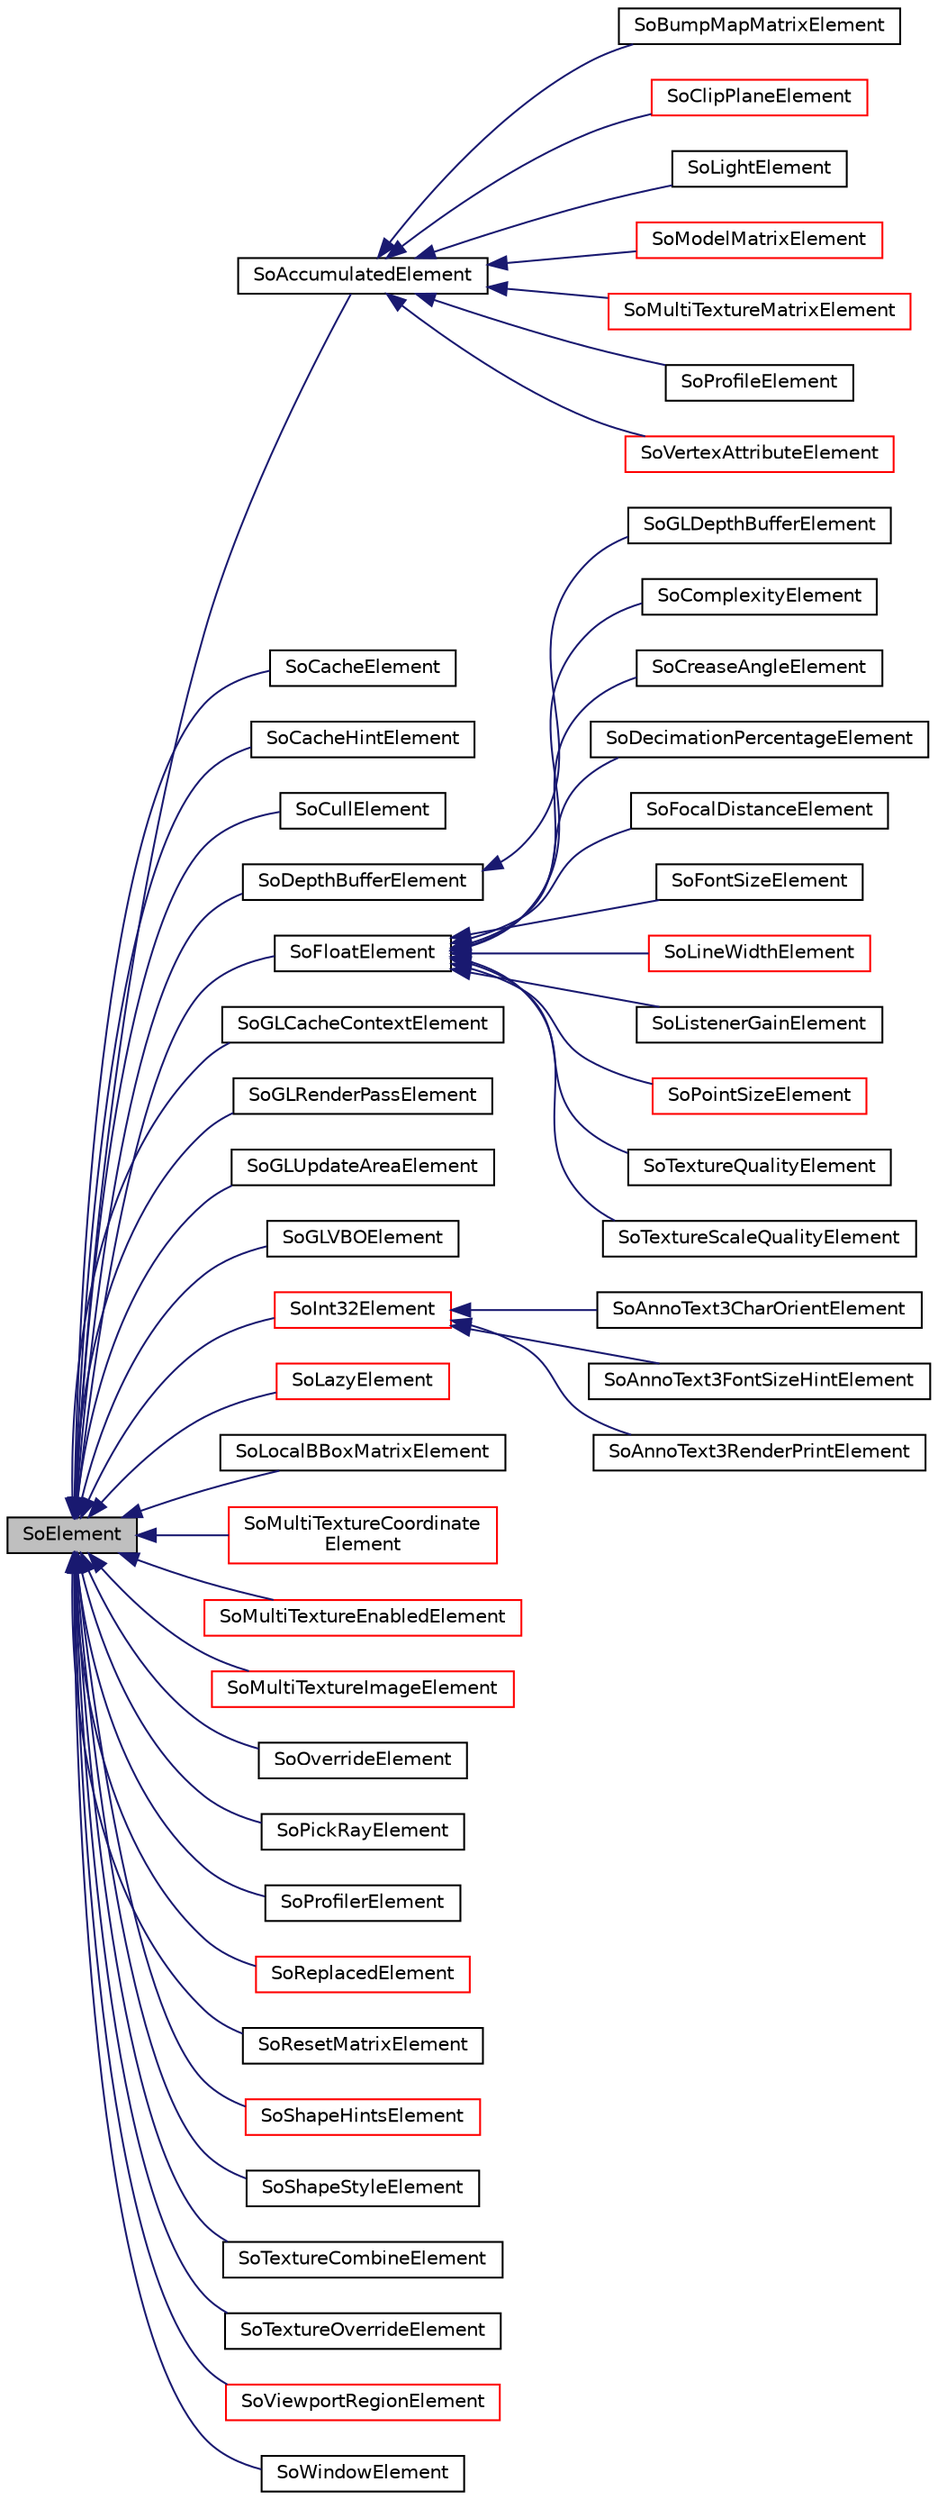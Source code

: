 digraph "SoElement"
{
 // LATEX_PDF_SIZE
  edge [fontname="Helvetica",fontsize="10",labelfontname="Helvetica",labelfontsize="10"];
  node [fontname="Helvetica",fontsize="10",shape=record];
  rankdir="LR";
  Node1 [label="SoElement",height=0.2,width=0.4,color="black", fillcolor="grey75", style="filled", fontcolor="black",tooltip="SoElement is the abstract base class for all elements."];
  Node1 -> Node2 [dir="back",color="midnightblue",fontsize="10",style="solid",fontname="Helvetica"];
  Node2 [label="SoAccumulatedElement",height=0.2,width=0.4,color="black", fillcolor="white", style="filled",URL="$classSoAccumulatedElement.html",tooltip="The SoAccumulatedElement class is an abstract class for storing accumulated state."];
  Node2 -> Node3 [dir="back",color="midnightblue",fontsize="10",style="solid",fontname="Helvetica"];
  Node3 [label="SoBumpMapMatrixElement",height=0.2,width=0.4,color="black", fillcolor="white", style="filled",URL="$classSoBumpMapMatrixElement.html",tooltip="The SoBumpMapMatrixElement class is used to manage the bump map matrix stack."];
  Node2 -> Node4 [dir="back",color="midnightblue",fontsize="10",style="solid",fontname="Helvetica"];
  Node4 [label="SoClipPlaneElement",height=0.2,width=0.4,color="red", fillcolor="white", style="filled",URL="$classSoClipPlaneElement.html",tooltip="The SoClipPlaneElement class is used to manage the clip plane stack."];
  Node2 -> Node6 [dir="back",color="midnightblue",fontsize="10",style="solid",fontname="Helvetica"];
  Node6 [label="SoLightElement",height=0.2,width=0.4,color="black", fillcolor="white", style="filled",URL="$classSoLightElement.html",tooltip="The SoLightElement class manages the currently active light sources."];
  Node2 -> Node7 [dir="back",color="midnightblue",fontsize="10",style="solid",fontname="Helvetica"];
  Node7 [label="SoModelMatrixElement",height=0.2,width=0.4,color="red", fillcolor="white", style="filled",URL="$classSoModelMatrixElement.html",tooltip="The SoModelMatrixElement class is used to manage the current transformation."];
  Node2 -> Node10 [dir="back",color="midnightblue",fontsize="10",style="solid",fontname="Helvetica"];
  Node10 [label="SoMultiTextureMatrixElement",height=0.2,width=0.4,color="red", fillcolor="white", style="filled",URL="$classSoMultiTextureMatrixElement.html",tooltip="The SoMultiTextureMatrixElement class is used to manage the texture matrix stack for texture units > ..."];
  Node2 -> Node12 [dir="back",color="midnightblue",fontsize="10",style="solid",fontname="Helvetica"];
  Node12 [label="SoProfileElement",height=0.2,width=0.4,color="black", fillcolor="white", style="filled",URL="$classSoProfileElement.html",tooltip="The SoProfileElement class is yet to be documented."];
  Node2 -> Node13 [dir="back",color="midnightblue",fontsize="10",style="solid",fontname="Helvetica"];
  Node13 [label="SoVertexAttributeElement",height=0.2,width=0.4,color="red", fillcolor="white", style="filled",URL="$classSoVertexAttributeElement.html",tooltip="The SoVertexAttributeElement class is yet to be documented."];
  Node1 -> Node15 [dir="back",color="midnightblue",fontsize="10",style="solid",fontname="Helvetica"];
  Node15 [label="SoCacheElement",height=0.2,width=0.4,color="black", fillcolor="white", style="filled",URL="$classSoCacheElement.html",tooltip="The SoCacheElement class stores and manages the open caches."];
  Node1 -> Node16 [dir="back",color="midnightblue",fontsize="10",style="solid",fontname="Helvetica"];
  Node16 [label="SoCacheHintElement",height=0.2,width=0.4,color="black", fillcolor="white", style="filled",URL="$classSoCacheHintElement.html",tooltip="The SoCacheHintElement class is yet to be documented."];
  Node1 -> Node17 [dir="back",color="midnightblue",fontsize="10",style="solid",fontname="Helvetica"];
  Node17 [label="SoCullElement",height=0.2,width=0.4,color="black", fillcolor="white", style="filled",URL="$classSoCullElement.html",tooltip="The SoCullElement class is used internally for render and pick culling."];
  Node1 -> Node18 [dir="back",color="midnightblue",fontsize="10",style="solid",fontname="Helvetica"];
  Node18 [label="SoDepthBufferElement",height=0.2,width=0.4,color="black", fillcolor="white", style="filled",URL="$classSoDepthBufferElement.html",tooltip="The SoDepthBufferElement controls the depth buffer settings."];
  Node18 -> Node19 [dir="back",color="midnightblue",fontsize="10",style="solid",fontname="Helvetica"];
  Node19 [label="SoGLDepthBufferElement",height=0.2,width=0.4,color="black", fillcolor="white", style="filled",URL="$classSoGLDepthBufferElement.html",tooltip="The SoGLDepthBufferElement controls the OpenGL depth buffer."];
  Node1 -> Node20 [dir="back",color="midnightblue",fontsize="10",style="solid",fontname="Helvetica"];
  Node20 [label="SoFloatElement",height=0.2,width=0.4,color="black", fillcolor="white", style="filled",URL="$classSoFloatElement.html",tooltip="SoFloatElement is an abstract base class for elements that consists of a single float value."];
  Node20 -> Node21 [dir="back",color="midnightblue",fontsize="10",style="solid",fontname="Helvetica"];
  Node21 [label="SoComplexityElement",height=0.2,width=0.4,color="black", fillcolor="white", style="filled",URL="$classSoComplexityElement.html",tooltip="The SoComplexityElement class contains the current shape complexity for a graph traverser."];
  Node20 -> Node22 [dir="back",color="midnightblue",fontsize="10",style="solid",fontname="Helvetica"];
  Node22 [label="SoCreaseAngleElement",height=0.2,width=0.4,color="black", fillcolor="white", style="filled",URL="$classSoCreaseAngleElement.html",tooltip="The SoCreaseAngleElement class stores the crease angle during a scene graph traversal."];
  Node20 -> Node23 [dir="back",color="midnightblue",fontsize="10",style="solid",fontname="Helvetica"];
  Node23 [label="SoDecimationPercentageElement",height=0.2,width=0.4,color="black", fillcolor="white", style="filled",URL="$classSoDecimationPercentageElement.html",tooltip="The SoDecimationPercentageElement class is yet to be documented."];
  Node20 -> Node24 [dir="back",color="midnightblue",fontsize="10",style="solid",fontname="Helvetica"];
  Node24 [label="SoFocalDistanceElement",height=0.2,width=0.4,color="black", fillcolor="white", style="filled",URL="$classSoFocalDistanceElement.html",tooltip="The SoFocalDistanceElement class is yet to be documented."];
  Node20 -> Node25 [dir="back",color="midnightblue",fontsize="10",style="solid",fontname="Helvetica"];
  Node25 [label="SoFontSizeElement",height=0.2,width=0.4,color="black", fillcolor="white", style="filled",URL="$classSoFontSizeElement.html",tooltip="The SoFontSizeElement class is yet to be documented."];
  Node20 -> Node26 [dir="back",color="midnightblue",fontsize="10",style="solid",fontname="Helvetica"];
  Node26 [label="SoLineWidthElement",height=0.2,width=0.4,color="red", fillcolor="white", style="filled",URL="$classSoLineWidthElement.html",tooltip="The SoLineWidthElement class changes the line width setting of the render state."];
  Node20 -> Node28 [dir="back",color="midnightblue",fontsize="10",style="solid",fontname="Helvetica"];
  Node28 [label="SoListenerGainElement",height=0.2,width=0.4,color="black", fillcolor="white", style="filled",URL="$classSoListenerGainElement.html",tooltip="The SoListenerGainElement class stores the SoListener gain during a scene graph traversal."];
  Node20 -> Node29 [dir="back",color="midnightblue",fontsize="10",style="solid",fontname="Helvetica"];
  Node29 [label="SoPointSizeElement",height=0.2,width=0.4,color="red", fillcolor="white", style="filled",URL="$classSoPointSizeElement.html",tooltip="The SoPointSizeElement changes the point size setting of the render state."];
  Node20 -> Node31 [dir="back",color="midnightblue",fontsize="10",style="solid",fontname="Helvetica"];
  Node31 [label="SoTextureQualityElement",height=0.2,width=0.4,color="black", fillcolor="white", style="filled",URL="$classSoTextureQualityElement.html",tooltip="The SoTextureQualityElement is yet to be documented."];
  Node20 -> Node32 [dir="back",color="midnightblue",fontsize="10",style="solid",fontname="Helvetica"];
  Node32 [label="SoTextureScaleQualityElement",height=0.2,width=0.4,color="black", fillcolor="white", style="filled",URL="$classSoTextureScaleQualityElement.html",tooltip="The SoTextureScaleQualityElement class is yet to be documented."];
  Node1 -> Node33 [dir="back",color="midnightblue",fontsize="10",style="solid",fontname="Helvetica"];
  Node33 [label="SoGLCacheContextElement",height=0.2,width=0.4,color="black", fillcolor="white", style="filled",URL="$classSoGLCacheContextElement.html",tooltip="The SoGLCacheContextElement class handles the OpenGL cache for a context."];
  Node1 -> Node34 [dir="back",color="midnightblue",fontsize="10",style="solid",fontname="Helvetica"];
  Node34 [label="SoGLRenderPassElement",height=0.2,width=0.4,color="black", fillcolor="white", style="filled",URL="$classSoGLRenderPassElement.html",tooltip="The SoGLRenderPassElement class is yet to be documented."];
  Node1 -> Node35 [dir="back",color="midnightblue",fontsize="10",style="solid",fontname="Helvetica"];
  Node35 [label="SoGLUpdateAreaElement",height=0.2,width=0.4,color="black", fillcolor="white", style="filled",URL="$classSoGLUpdateAreaElement.html",tooltip="The SoGLUpdateAreaElement class is yet to be documented."];
  Node1 -> Node36 [dir="back",color="midnightblue",fontsize="10",style="solid",fontname="Helvetica"];
  Node36 [label="SoGLVBOElement",height=0.2,width=0.4,color="black", fillcolor="white", style="filled",URL="$classSoGLVBOElement.html",tooltip="The SoGLVBOElement class is used to store VBO state."];
  Node1 -> Node37 [dir="back",color="midnightblue",fontsize="10",style="solid",fontname="Helvetica"];
  Node37 [label="SoInt32Element",height=0.2,width=0.4,color="red", fillcolor="white", style="filled",URL="$classSoInt32Element.html",tooltip="The SoInt32Element class is the base class for elements that simply store a 32-bit integer."];
  Node37 -> Node38 [dir="back",color="midnightblue",fontsize="10",style="solid",fontname="Helvetica"];
  Node38 [label="SoAnnoText3CharOrientElement",height=0.2,width=0.4,color="black", fillcolor="white", style="filled",URL="$classSoAnnoText3CharOrientElement.html",tooltip="The SoAnnoText3CharOrientElement class is yet to be documented."];
  Node37 -> Node39 [dir="back",color="midnightblue",fontsize="10",style="solid",fontname="Helvetica"];
  Node39 [label="SoAnnoText3FontSizeHintElement",height=0.2,width=0.4,color="black", fillcolor="white", style="filled",URL="$classSoAnnoText3FontSizeHintElement.html",tooltip="The SoAnnoText3FontSizeHintElement class is yet to be documented."];
  Node37 -> Node40 [dir="back",color="midnightblue",fontsize="10",style="solid",fontname="Helvetica"];
  Node40 [label="SoAnnoText3RenderPrintElement",height=0.2,width=0.4,color="black", fillcolor="white", style="filled",URL="$classSoAnnoText3RenderPrintElement.html",tooltip="The SoAnnoText3RenderPrintElement class is yet to be documented."];
  Node1 -> Node61 [dir="back",color="midnightblue",fontsize="10",style="solid",fontname="Helvetica"];
  Node61 [label="SoLazyElement",height=0.2,width=0.4,color="red", fillcolor="white", style="filled",URL="$classSoLazyElement.html",tooltip="The SoLazyElement class is used to handle material and shape properties."];
  Node1 -> Node63 [dir="back",color="midnightblue",fontsize="10",style="solid",fontname="Helvetica"];
  Node63 [label="SoLocalBBoxMatrixElement",height=0.2,width=0.4,color="black", fillcolor="white", style="filled",URL="$classSoLocalBBoxMatrixElement.html",tooltip="The SoLocalBBoxMatrixElement class is yet to be documented."];
  Node1 -> Node64 [dir="back",color="midnightblue",fontsize="10",style="solid",fontname="Helvetica"];
  Node64 [label="SoMultiTextureCoordinate\lElement",height=0.2,width=0.4,color="red", fillcolor="white", style="filled",URL="$classSoMultiTextureCoordinateElement.html",tooltip="The SoMultiTextureCoordinateElement class is yet to be documented."];
  Node1 -> Node66 [dir="back",color="midnightblue",fontsize="10",style="solid",fontname="Helvetica"];
  Node66 [label="SoMultiTextureEnabledElement",height=0.2,width=0.4,color="red", fillcolor="white", style="filled",URL="$classSoMultiTextureEnabledElement.html",tooltip="The SoMultiTextureEnabledElement class is an element which stores whether texturing is enabled or not..."];
  Node1 -> Node68 [dir="back",color="midnightblue",fontsize="10",style="solid",fontname="Helvetica"];
  Node68 [label="SoMultiTextureImageElement",height=0.2,width=0.4,color="red", fillcolor="white", style="filled",URL="$classSoMultiTextureImageElement.html",tooltip="The SoMultiTextureImageElement class is yet to be documented."];
  Node1 -> Node70 [dir="back",color="midnightblue",fontsize="10",style="solid",fontname="Helvetica"];
  Node70 [label="SoOverrideElement",height=0.2,width=0.4,color="black", fillcolor="white", style="filled",URL="$classSoOverrideElement.html",tooltip="The SoOverrideElement maintains a list of overridable elements and a list over which elements should ..."];
  Node1 -> Node71 [dir="back",color="midnightblue",fontsize="10",style="solid",fontname="Helvetica"];
  Node71 [label="SoPickRayElement",height=0.2,width=0.4,color="black", fillcolor="white", style="filled",URL="$classSoPickRayElement.html",tooltip="The SoPickRayElement class is yet to be documented."];
  Node1 -> Node72 [dir="back",color="midnightblue",fontsize="10",style="solid",fontname="Helvetica"];
  Node72 [label="SoProfilerElement",height=0.2,width=0.4,color="black", fillcolor="white", style="filled",URL="$classSoProfilerElement.html",tooltip="The SoProfilerElement element class is for registering statistics during scene graph traversals."];
  Node1 -> Node73 [dir="back",color="midnightblue",fontsize="10",style="solid",fontname="Helvetica"];
  Node73 [label="SoReplacedElement",height=0.2,width=0.4,color="red", fillcolor="white", style="filled",URL="$classSoReplacedElement.html",tooltip="The SoReplacedElement class is an abstract element superclass."];
  Node1 -> Node105 [dir="back",color="midnightblue",fontsize="10",style="solid",fontname="Helvetica"];
  Node105 [label="SoResetMatrixElement",height=0.2,width=0.4,color="black", fillcolor="white", style="filled",URL="$classSoResetMatrixElement.html",tooltip=" "];
  Node1 -> Node106 [dir="back",color="midnightblue",fontsize="10",style="solid",fontname="Helvetica"];
  Node106 [label="SoShapeHintsElement",height=0.2,width=0.4,color="red", fillcolor="white", style="filled",URL="$classSoShapeHintsElement.html",tooltip="The SoShapeHintsElement class is yet to be documented."];
  Node1 -> Node108 [dir="back",color="midnightblue",fontsize="10",style="solid",fontname="Helvetica"];
  Node108 [label="SoShapeStyleElement",height=0.2,width=0.4,color="black", fillcolor="white", style="filled",URL="$classSoShapeStyleElement.html",tooltip="The SoShapeStyleElement class is yet to be documented."];
  Node1 -> Node109 [dir="back",color="midnightblue",fontsize="10",style="solid",fontname="Helvetica"];
  Node109 [label="SoTextureCombineElement",height=0.2,width=0.4,color="black", fillcolor="white", style="filled",URL="$classSoTextureCombineElement.html",tooltip="The SoTextureCombineElement class is yet to be documented."];
  Node1 -> Node110 [dir="back",color="midnightblue",fontsize="10",style="solid",fontname="Helvetica"];
  Node110 [label="SoTextureOverrideElement",height=0.2,width=0.4,color="black", fillcolor="white", style="filled",URL="$classSoTextureOverrideElement.html",tooltip="The SoTextureOverrideElement makes it possible to override texture elements."];
  Node1 -> Node111 [dir="back",color="midnightblue",fontsize="10",style="solid",fontname="Helvetica"];
  Node111 [label="SoViewportRegionElement",height=0.2,width=0.4,color="red", fillcolor="white", style="filled",URL="$classSoViewportRegionElement.html",tooltip="The SoViewportRegionElement class is yet to be documented."];
  Node1 -> Node113 [dir="back",color="midnightblue",fontsize="10",style="solid",fontname="Helvetica"];
  Node113 [label="SoWindowElement",height=0.2,width=0.4,color="black", fillcolor="white", style="filled",URL="$classSoWindowElement.html",tooltip="The SoWindowElement class is used to store current window attributes."];
}
